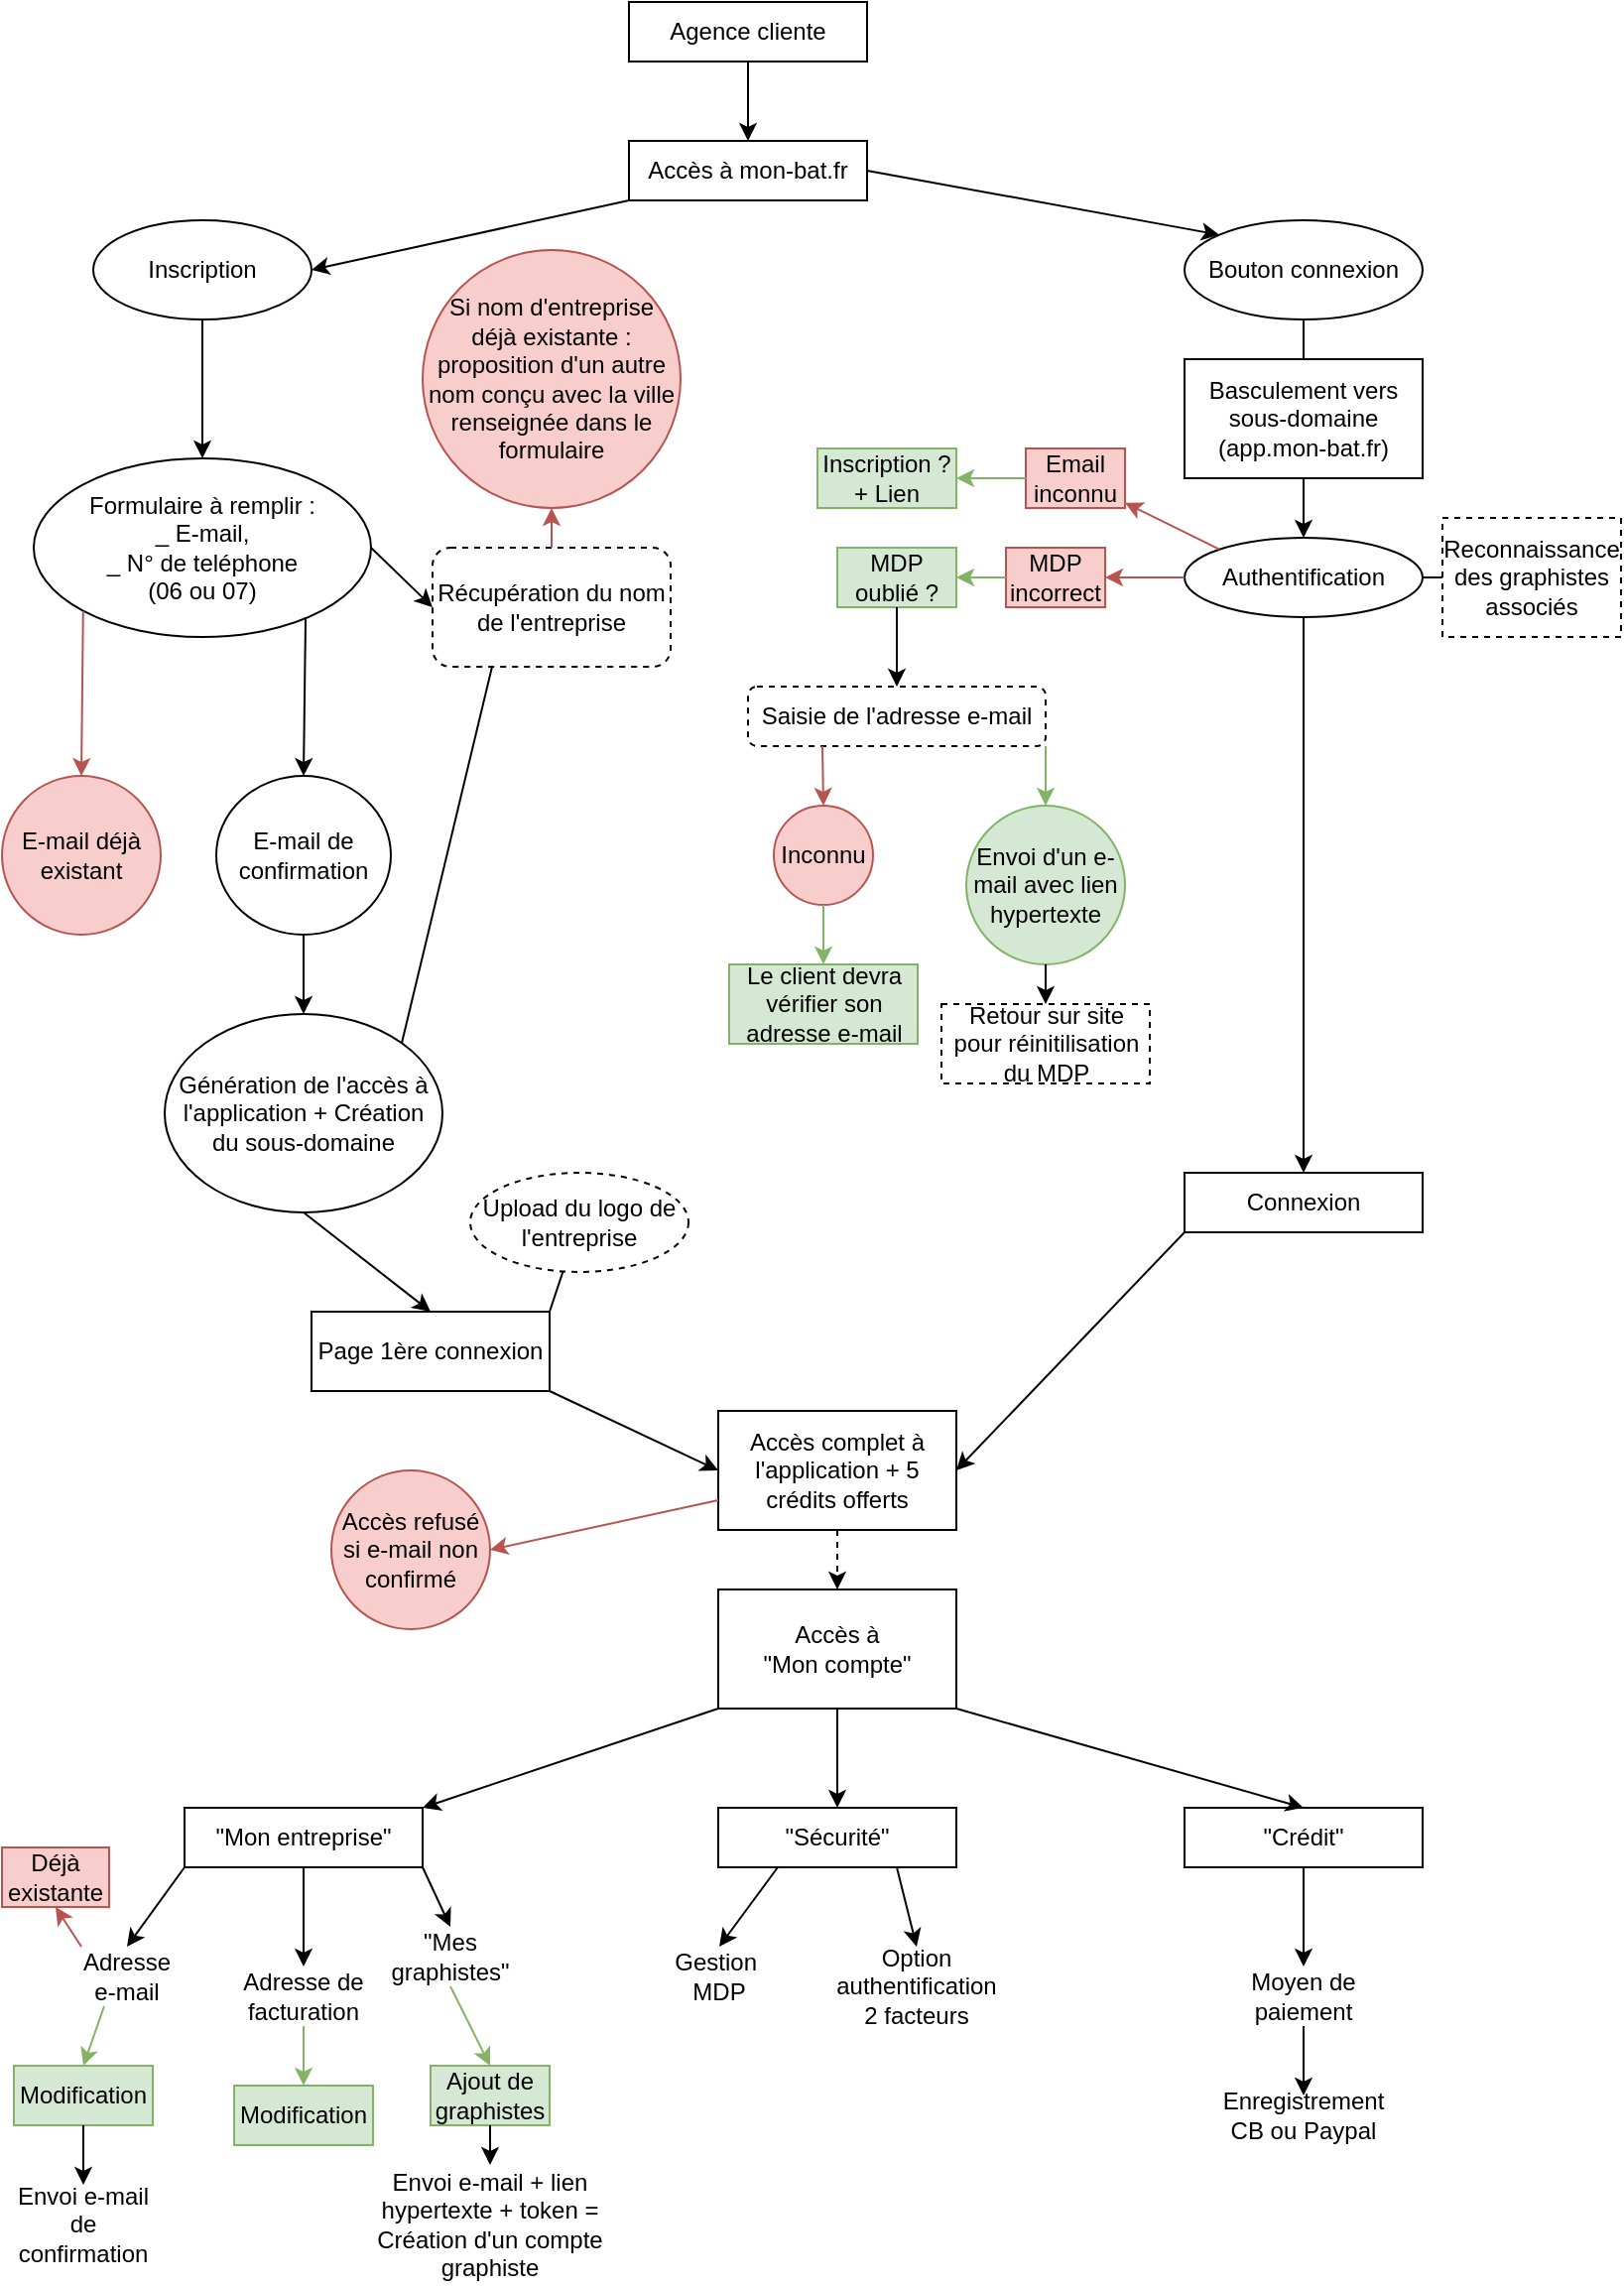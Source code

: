 <mxfile version="14.5.1" type="device"><diagram id="IBd7q9J7oHzaVcvlWHVI" name="Page-1"><mxGraphModel dx="1086" dy="816" grid="1" gridSize="10" guides="1" tooltips="1" connect="1" arrows="1" fold="1" page="1" pageScale="1" pageWidth="827" pageHeight="1169" math="0" shadow="0"><root><mxCell id="0"/><mxCell id="1" parent="0"/><mxCell id="bxAUD9gwFYurx1tcIFEo-2" value="Agence cliente" style="rounded=0;whiteSpace=wrap;html=1;" parent="1" vertex="1"><mxGeometry x="320" y="10" width="120" height="30" as="geometry"/></mxCell><mxCell id="bxAUD9gwFYurx1tcIFEo-3" value="" style="endArrow=classic;html=1;exitX=0.5;exitY=1;exitDx=0;exitDy=0;" parent="1" source="bxAUD9gwFYurx1tcIFEo-2" edge="1"><mxGeometry width="50" height="50" relative="1" as="geometry"><mxPoint x="390" y="380" as="sourcePoint"/><mxPoint x="380" y="80" as="targetPoint"/></mxGeometry></mxCell><mxCell id="bxAUD9gwFYurx1tcIFEo-5" value="Accès à mon-bat.fr" style="rounded=0;whiteSpace=wrap;html=1;" parent="1" vertex="1"><mxGeometry x="320" y="80" width="120" height="30" as="geometry"/></mxCell><mxCell id="bxAUD9gwFYurx1tcIFEo-6" value="" style="endArrow=classic;html=1;exitX=0;exitY=1;exitDx=0;exitDy=0;entryX=1;entryY=0.5;entryDx=0;entryDy=0;" parent="1" source="bxAUD9gwFYurx1tcIFEo-5" target="bxAUD9gwFYurx1tcIFEo-7" edge="1"><mxGeometry width="50" height="50" relative="1" as="geometry"><mxPoint x="390" y="380" as="sourcePoint"/><mxPoint x="110" y="170" as="targetPoint"/></mxGeometry></mxCell><mxCell id="bxAUD9gwFYurx1tcIFEo-7" value="Inscription" style="ellipse;whiteSpace=wrap;html=1;" parent="1" vertex="1"><mxGeometry x="50" y="120" width="110" height="50" as="geometry"/></mxCell><mxCell id="bxAUD9gwFYurx1tcIFEo-8" value="Formulaire à remplir :&lt;br&gt;_ E-mail,&lt;br&gt;_ N° de teléphone &lt;br&gt;(06 ou 07)" style="ellipse;whiteSpace=wrap;html=1;" parent="1" vertex="1"><mxGeometry x="20" y="240" width="170" height="90" as="geometry"/></mxCell><mxCell id="bxAUD9gwFYurx1tcIFEo-9" value="" style="endArrow=classic;html=1;exitX=0.5;exitY=1;exitDx=0;exitDy=0;entryX=0.5;entryY=0;entryDx=0;entryDy=0;" parent="1" source="bxAUD9gwFYurx1tcIFEo-7" target="bxAUD9gwFYurx1tcIFEo-8" edge="1"><mxGeometry width="50" height="50" relative="1" as="geometry"><mxPoint x="390" y="350" as="sourcePoint"/><mxPoint x="440" y="300" as="targetPoint"/></mxGeometry></mxCell><mxCell id="bxAUD9gwFYurx1tcIFEo-10" value="E-mail déjà existant" style="ellipse;whiteSpace=wrap;html=1;aspect=fixed;fillColor=#f8cecc;strokeColor=#b85450;" parent="1" vertex="1"><mxGeometry x="4" y="400" width="80" height="80" as="geometry"/></mxCell><mxCell id="bxAUD9gwFYurx1tcIFEo-12" value="" style="endArrow=classic;html=1;exitX=0;exitY=1;exitDx=0;exitDy=0;entryX=0.5;entryY=0;entryDx=0;entryDy=0;fillColor=#f8cecc;strokeColor=#b85450;" parent="1" source="bxAUD9gwFYurx1tcIFEo-8" target="bxAUD9gwFYurx1tcIFEo-10" edge="1"><mxGeometry width="50" height="50" relative="1" as="geometry"><mxPoint x="390" y="340" as="sourcePoint"/><mxPoint x="440" y="290" as="targetPoint"/></mxGeometry></mxCell><mxCell id="bxAUD9gwFYurx1tcIFEo-13" value="E-mail de confirmation" style="ellipse;whiteSpace=wrap;html=1;" parent="1" vertex="1"><mxGeometry x="112" y="400" width="88" height="80" as="geometry"/></mxCell><mxCell id="bxAUD9gwFYurx1tcIFEo-14" value="" style="endArrow=classic;html=1;exitX=0.806;exitY=0.889;exitDx=0;exitDy=0;entryX=0.5;entryY=0;entryDx=0;entryDy=0;exitPerimeter=0;" parent="1" source="bxAUD9gwFYurx1tcIFEo-8" target="bxAUD9gwFYurx1tcIFEo-13" edge="1"><mxGeometry width="50" height="50" relative="1" as="geometry"><mxPoint x="390" y="340" as="sourcePoint"/><mxPoint x="440" y="290" as="targetPoint"/></mxGeometry></mxCell><mxCell id="bxAUD9gwFYurx1tcIFEo-15" value="Récupération du nom de l'entreprise" style="rounded=1;whiteSpace=wrap;html=1;dashed=1;" parent="1" vertex="1"><mxGeometry x="221" y="285" width="120" height="60" as="geometry"/></mxCell><mxCell id="bxAUD9gwFYurx1tcIFEo-16" value="" style="endArrow=classic;html=1;exitX=1;exitY=0.5;exitDx=0;exitDy=0;entryX=0;entryY=0.5;entryDx=0;entryDy=0;" parent="1" source="bxAUD9gwFYurx1tcIFEo-8" target="bxAUD9gwFYurx1tcIFEo-15" edge="1"><mxGeometry width="50" height="50" relative="1" as="geometry"><mxPoint x="390" y="330" as="sourcePoint"/><mxPoint x="440" y="280" as="targetPoint"/></mxGeometry></mxCell><mxCell id="bxAUD9gwFYurx1tcIFEo-17" value="" style="endArrow=classic;html=1;exitX=0.5;exitY=0;exitDx=0;exitDy=0;entryX=0.5;entryY=1;entryDx=0;entryDy=0;fillColor=#f8cecc;strokeColor=#b85450;" parent="1" source="bxAUD9gwFYurx1tcIFEo-15" target="bxAUD9gwFYurx1tcIFEo-18" edge="1"><mxGeometry width="50" height="50" relative="1" as="geometry"><mxPoint x="390" y="330" as="sourcePoint"/><mxPoint x="300" y="240" as="targetPoint"/></mxGeometry></mxCell><mxCell id="bxAUD9gwFYurx1tcIFEo-18" value="Si nom d'entreprise déjà existante : proposition d'un autre nom conçu avec la ville renseignée dans le formulaire" style="ellipse;whiteSpace=wrap;html=1;aspect=fixed;fillColor=#f8cecc;strokeColor=#b85450;" parent="1" vertex="1"><mxGeometry x="216" y="135" width="130" height="130" as="geometry"/></mxCell><mxCell id="bxAUD9gwFYurx1tcIFEo-20" value="Génération de l'accès à l'application + Création du sous-domaine" style="ellipse;whiteSpace=wrap;html=1;" parent="1" vertex="1"><mxGeometry x="86" y="520" width="140" height="100" as="geometry"/></mxCell><mxCell id="bxAUD9gwFYurx1tcIFEo-21" value="" style="endArrow=classic;html=1;exitX=0.5;exitY=1;exitDx=0;exitDy=0;entryX=0.5;entryY=0;entryDx=0;entryDy=0;" parent="1" source="bxAUD9gwFYurx1tcIFEo-13" target="bxAUD9gwFYurx1tcIFEo-20" edge="1"><mxGeometry width="50" height="50" relative="1" as="geometry"><mxPoint x="390" y="340" as="sourcePoint"/><mxPoint x="440" y="290" as="targetPoint"/></mxGeometry></mxCell><mxCell id="bxAUD9gwFYurx1tcIFEo-23" value="" style="endArrow=none;html=1;exitX=0.25;exitY=1;exitDx=0;exitDy=0;entryX=1;entryY=0;entryDx=0;entryDy=0;" parent="1" source="bxAUD9gwFYurx1tcIFEo-15" target="bxAUD9gwFYurx1tcIFEo-20" edge="1"><mxGeometry width="50" height="50" relative="1" as="geometry"><mxPoint x="390" y="340" as="sourcePoint"/><mxPoint x="440" y="290" as="targetPoint"/></mxGeometry></mxCell><mxCell id="bxAUD9gwFYurx1tcIFEo-24" value="Page 1ère connexion" style="rounded=0;whiteSpace=wrap;html=1;" parent="1" vertex="1"><mxGeometry x="160" y="670" width="120" height="40" as="geometry"/></mxCell><mxCell id="bxAUD9gwFYurx1tcIFEo-25" value="" style="endArrow=classic;html=1;exitX=0.5;exitY=1;exitDx=0;exitDy=0;entryX=0.5;entryY=0;entryDx=0;entryDy=0;" parent="1" source="bxAUD9gwFYurx1tcIFEo-20" target="bxAUD9gwFYurx1tcIFEo-24" edge="1"><mxGeometry width="50" height="50" relative="1" as="geometry"><mxPoint x="390" y="740" as="sourcePoint"/><mxPoint x="440" y="690" as="targetPoint"/></mxGeometry></mxCell><mxCell id="bxAUD9gwFYurx1tcIFEo-27" value="Upload du logo de l'entreprise" style="ellipse;whiteSpace=wrap;html=1;dashed=1;" parent="1" vertex="1"><mxGeometry x="240" y="600" width="110" height="50" as="geometry"/></mxCell><mxCell id="bxAUD9gwFYurx1tcIFEo-28" value="" style="endArrow=none;html=1;exitX=1;exitY=0;exitDx=0;exitDy=0;" parent="1" source="bxAUD9gwFYurx1tcIFEo-24" target="bxAUD9gwFYurx1tcIFEo-27" edge="1"><mxGeometry width="50" height="50" relative="1" as="geometry"><mxPoint x="390" y="540" as="sourcePoint"/><mxPoint x="440" y="490" as="targetPoint"/></mxGeometry></mxCell><mxCell id="bxAUD9gwFYurx1tcIFEo-29" value="Accès complet à l'application + 5 crédits offerts" style="rounded=0;whiteSpace=wrap;html=1;" parent="1" vertex="1"><mxGeometry x="365" y="720" width="120" height="60" as="geometry"/></mxCell><mxCell id="bxAUD9gwFYurx1tcIFEo-30" value="" style="endArrow=classic;html=1;exitX=1;exitY=1;exitDx=0;exitDy=0;entryX=0;entryY=0.5;entryDx=0;entryDy=0;" parent="1" source="bxAUD9gwFYurx1tcIFEo-24" target="bxAUD9gwFYurx1tcIFEo-29" edge="1"><mxGeometry width="50" height="50" relative="1" as="geometry"><mxPoint x="390" y="620" as="sourcePoint"/><mxPoint x="440" y="570" as="targetPoint"/></mxGeometry></mxCell><mxCell id="bxAUD9gwFYurx1tcIFEo-31" value="Bouton connexion" style="ellipse;whiteSpace=wrap;html=1;" parent="1" vertex="1"><mxGeometry x="600" y="120" width="120" height="50" as="geometry"/></mxCell><mxCell id="bxAUD9gwFYurx1tcIFEo-32" value="" style="endArrow=classic;html=1;exitX=1;exitY=0.5;exitDx=0;exitDy=0;entryX=0;entryY=0;entryDx=0;entryDy=0;" parent="1" source="bxAUD9gwFYurx1tcIFEo-5" target="bxAUD9gwFYurx1tcIFEo-31" edge="1"><mxGeometry width="50" height="50" relative="1" as="geometry"><mxPoint x="390" y="420" as="sourcePoint"/><mxPoint x="440" y="370" as="targetPoint"/></mxGeometry></mxCell><mxCell id="bxAUD9gwFYurx1tcIFEo-33" value="Basculement vers sous-domaine (app.mon-bat.fr)" style="rounded=0;whiteSpace=wrap;html=1;" parent="1" vertex="1"><mxGeometry x="600" y="190" width="120" height="60" as="geometry"/></mxCell><mxCell id="bxAUD9gwFYurx1tcIFEo-34" value="" style="endArrow=none;html=1;entryX=0.5;entryY=1;entryDx=0;entryDy=0;exitX=0.5;exitY=0;exitDx=0;exitDy=0;" parent="1" source="bxAUD9gwFYurx1tcIFEo-33" target="bxAUD9gwFYurx1tcIFEo-31" edge="1"><mxGeometry width="50" height="50" relative="1" as="geometry"><mxPoint x="390" y="410" as="sourcePoint"/><mxPoint x="440" y="360" as="targetPoint"/></mxGeometry></mxCell><mxCell id="bxAUD9gwFYurx1tcIFEo-35" value="Authentification" style="ellipse;whiteSpace=wrap;html=1;" parent="1" vertex="1"><mxGeometry x="600" y="280" width="120" height="40" as="geometry"/></mxCell><mxCell id="bxAUD9gwFYurx1tcIFEo-36" value="" style="endArrow=classic;html=1;exitX=0.5;exitY=1;exitDx=0;exitDy=0;entryX=0.5;entryY=0;entryDx=0;entryDy=0;" parent="1" source="bxAUD9gwFYurx1tcIFEo-33" target="bxAUD9gwFYurx1tcIFEo-35" edge="1"><mxGeometry width="50" height="50" relative="1" as="geometry"><mxPoint x="390" y="410" as="sourcePoint"/><mxPoint x="440" y="360" as="targetPoint"/></mxGeometry></mxCell><mxCell id="bxAUD9gwFYurx1tcIFEo-37" value="" style="endArrow=classic;html=1;exitX=0;exitY=0;exitDx=0;exitDy=0;fillColor=#f8cecc;strokeColor=#b85450;" parent="1" source="bxAUD9gwFYurx1tcIFEo-35" target="bxAUD9gwFYurx1tcIFEo-38" edge="1"><mxGeometry width="50" height="50" relative="1" as="geometry"><mxPoint x="390" y="410" as="sourcePoint"/><mxPoint x="490" y="200" as="targetPoint"/></mxGeometry></mxCell><mxCell id="bxAUD9gwFYurx1tcIFEo-38" value="Email inconnu" style="text;html=1;strokeColor=#b85450;fillColor=#f8cecc;align=center;verticalAlign=middle;whiteSpace=wrap;rounded=0;" parent="1" vertex="1"><mxGeometry x="520" y="235" width="50" height="30" as="geometry"/></mxCell><mxCell id="bxAUD9gwFYurx1tcIFEo-39" value="Inscription ? + Lien" style="text;html=1;strokeColor=#82b366;fillColor=#d5e8d4;align=center;verticalAlign=middle;whiteSpace=wrap;rounded=0;" parent="1" vertex="1"><mxGeometry x="415" y="235" width="70" height="30" as="geometry"/></mxCell><mxCell id="bxAUD9gwFYurx1tcIFEo-40" value="" style="endArrow=classic;html=1;exitX=0;exitY=0.5;exitDx=0;exitDy=0;entryX=1;entryY=0.5;entryDx=0;entryDy=0;fillColor=#d5e8d4;strokeColor=#82b366;" parent="1" source="bxAUD9gwFYurx1tcIFEo-38" target="bxAUD9gwFYurx1tcIFEo-39" edge="1"><mxGeometry width="50" height="50" relative="1" as="geometry"><mxPoint x="390" y="445" as="sourcePoint"/><mxPoint x="440" y="395" as="targetPoint"/></mxGeometry></mxCell><mxCell id="bxAUD9gwFYurx1tcIFEo-41" value="MDP incorrect" style="text;html=1;strokeColor=#b85450;fillColor=#f8cecc;align=center;verticalAlign=middle;whiteSpace=wrap;rounded=0;" parent="1" vertex="1"><mxGeometry x="510" y="285" width="50" height="30" as="geometry"/></mxCell><mxCell id="bxAUD9gwFYurx1tcIFEo-42" value="" style="endArrow=classic;html=1;exitX=0;exitY=0.5;exitDx=0;exitDy=0;entryX=1;entryY=0.5;entryDx=0;entryDy=0;fillColor=#f8cecc;strokeColor=#b85450;" parent="1" source="bxAUD9gwFYurx1tcIFEo-35" target="bxAUD9gwFYurx1tcIFEo-41" edge="1"><mxGeometry width="50" height="50" relative="1" as="geometry"><mxPoint x="390" y="380" as="sourcePoint"/><mxPoint x="440" y="330" as="targetPoint"/></mxGeometry></mxCell><mxCell id="bxAUD9gwFYurx1tcIFEo-43" value="MDP oublié ?" style="text;html=1;strokeColor=#82b366;fillColor=#d5e8d4;align=center;verticalAlign=middle;whiteSpace=wrap;rounded=0;" parent="1" vertex="1"><mxGeometry x="425" y="285" width="60" height="30" as="geometry"/></mxCell><mxCell id="bxAUD9gwFYurx1tcIFEo-44" value="" style="endArrow=classic;html=1;exitX=0;exitY=0.5;exitDx=0;exitDy=0;entryX=1;entryY=0.5;entryDx=0;entryDy=0;fillColor=#d5e8d4;strokeColor=#82b366;" parent="1" source="bxAUD9gwFYurx1tcIFEo-41" target="bxAUD9gwFYurx1tcIFEo-43" edge="1"><mxGeometry width="50" height="50" relative="1" as="geometry"><mxPoint x="390" y="425" as="sourcePoint"/><mxPoint x="440" y="375" as="targetPoint"/></mxGeometry></mxCell><mxCell id="bxAUD9gwFYurx1tcIFEo-45" value="Saisie de l'adresse e-mail" style="rounded=1;whiteSpace=wrap;html=1;dashed=1;" parent="1" vertex="1"><mxGeometry x="380" y="355" width="150" height="30" as="geometry"/></mxCell><mxCell id="bxAUD9gwFYurx1tcIFEo-46" value="" style="endArrow=classic;html=1;exitX=0.5;exitY=1;exitDx=0;exitDy=0;entryX=0.5;entryY=0;entryDx=0;entryDy=0;" parent="1" source="bxAUD9gwFYurx1tcIFEo-43" target="bxAUD9gwFYurx1tcIFEo-45" edge="1"><mxGeometry width="50" height="50" relative="1" as="geometry"><mxPoint x="390" y="415" as="sourcePoint"/><mxPoint x="440" y="365" as="targetPoint"/></mxGeometry></mxCell><mxCell id="bxAUD9gwFYurx1tcIFEo-47" value="Inconnu" style="ellipse;whiteSpace=wrap;html=1;aspect=fixed;fillColor=#f8cecc;strokeColor=#b85450;" parent="1" vertex="1"><mxGeometry x="393" y="415" width="50" height="50" as="geometry"/></mxCell><mxCell id="bxAUD9gwFYurx1tcIFEo-48" value="Envoi d'un e-mail avec lien hypertexte" style="ellipse;whiteSpace=wrap;html=1;aspect=fixed;fillColor=#d5e8d4;strokeColor=#82b366;" parent="1" vertex="1"><mxGeometry x="490" y="415" width="80" height="80" as="geometry"/></mxCell><mxCell id="bxAUD9gwFYurx1tcIFEo-49" value="" style="endArrow=classic;html=1;exitX=0.25;exitY=1;exitDx=0;exitDy=0;entryX=0.5;entryY=0;entryDx=0;entryDy=0;fillColor=#f8cecc;strokeColor=#b85450;" parent="1" source="bxAUD9gwFYurx1tcIFEo-45" target="bxAUD9gwFYurx1tcIFEo-47" edge="1"><mxGeometry width="50" height="50" relative="1" as="geometry"><mxPoint x="390" y="415" as="sourcePoint"/><mxPoint x="440" y="365" as="targetPoint"/></mxGeometry></mxCell><mxCell id="bxAUD9gwFYurx1tcIFEo-50" value="" style="endArrow=classic;html=1;exitX=0.5;exitY=1;exitDx=0;exitDy=0;fillColor=#d5e8d4;strokeColor=#82b366;entryX=0.5;entryY=0;entryDx=0;entryDy=0;" parent="1" source="bxAUD9gwFYurx1tcIFEo-47" target="bxAUD9gwFYurx1tcIFEo-51" edge="1"><mxGeometry width="50" height="50" relative="1" as="geometry"><mxPoint x="390" y="415" as="sourcePoint"/><mxPoint x="395" y="495" as="targetPoint"/></mxGeometry></mxCell><mxCell id="bxAUD9gwFYurx1tcIFEo-51" value="Le client devra vérifier son adresse e-mail" style="text;html=1;strokeColor=#82b366;fillColor=#d5e8d4;align=center;verticalAlign=middle;whiteSpace=wrap;rounded=0;" parent="1" vertex="1"><mxGeometry x="370.5" y="495" width="95" height="40" as="geometry"/></mxCell><mxCell id="bxAUD9gwFYurx1tcIFEo-52" value="" style="endArrow=classic;html=1;exitX=1;exitY=1;exitDx=0;exitDy=0;entryX=0.5;entryY=0;entryDx=0;entryDy=0;fillColor=#d5e8d4;strokeColor=#82b366;" parent="1" source="bxAUD9gwFYurx1tcIFEo-45" target="bxAUD9gwFYurx1tcIFEo-48" edge="1"><mxGeometry width="50" height="50" relative="1" as="geometry"><mxPoint x="390" y="355" as="sourcePoint"/><mxPoint x="440" y="305" as="targetPoint"/></mxGeometry></mxCell><mxCell id="bxAUD9gwFYurx1tcIFEo-53" value="Retour sur site pour réinitilisation du MDP" style="rounded=0;whiteSpace=wrap;html=1;dashed=1;" parent="1" vertex="1"><mxGeometry x="477.5" y="515" width="105" height="40" as="geometry"/></mxCell><mxCell id="bxAUD9gwFYurx1tcIFEo-54" value="" style="endArrow=classic;html=1;exitX=0.5;exitY=1;exitDx=0;exitDy=0;entryX=0.5;entryY=0;entryDx=0;entryDy=0;" parent="1" source="bxAUD9gwFYurx1tcIFEo-48" target="bxAUD9gwFYurx1tcIFEo-53" edge="1"><mxGeometry width="50" height="50" relative="1" as="geometry"><mxPoint x="390" y="355" as="sourcePoint"/><mxPoint x="440" y="305" as="targetPoint"/></mxGeometry></mxCell><mxCell id="bxAUD9gwFYurx1tcIFEo-55" value="Reconnaissance des graphistes associés" style="rounded=0;whiteSpace=wrap;html=1;dashed=1;" parent="1" vertex="1"><mxGeometry x="730" y="270" width="90" height="60" as="geometry"/></mxCell><mxCell id="bxAUD9gwFYurx1tcIFEo-56" value="" style="endArrow=none;html=1;exitX=1;exitY=0.5;exitDx=0;exitDy=0;entryX=0;entryY=0.5;entryDx=0;entryDy=0;" parent="1" source="bxAUD9gwFYurx1tcIFEo-35" target="bxAUD9gwFYurx1tcIFEo-55" edge="1"><mxGeometry width="50" height="50" relative="1" as="geometry"><mxPoint x="390" y="390" as="sourcePoint"/><mxPoint x="440" y="340" as="targetPoint"/></mxGeometry></mxCell><mxCell id="bxAUD9gwFYurx1tcIFEo-57" value="" style="endArrow=classic;html=1;exitX=0.5;exitY=1;exitDx=0;exitDy=0;entryX=0.5;entryY=0;entryDx=0;entryDy=0;" parent="1" source="bxAUD9gwFYurx1tcIFEo-35" target="bxAUD9gwFYurx1tcIFEo-58" edge="1"><mxGeometry width="50" height="50" relative="1" as="geometry"><mxPoint x="390" y="390" as="sourcePoint"/><mxPoint x="660" y="600" as="targetPoint"/></mxGeometry></mxCell><mxCell id="bxAUD9gwFYurx1tcIFEo-58" value="Connexion" style="rounded=0;whiteSpace=wrap;html=1;" parent="1" vertex="1"><mxGeometry x="600" y="600" width="120" height="30" as="geometry"/></mxCell><mxCell id="bxAUD9gwFYurx1tcIFEo-59" value="" style="endArrow=classic;html=1;exitX=0;exitY=1;exitDx=0;exitDy=0;entryX=1;entryY=0.5;entryDx=0;entryDy=0;" parent="1" source="bxAUD9gwFYurx1tcIFEo-58" target="bxAUD9gwFYurx1tcIFEo-29" edge="1"><mxGeometry width="50" height="50" relative="1" as="geometry"><mxPoint x="390" y="490" as="sourcePoint"/><mxPoint x="440" y="440" as="targetPoint"/></mxGeometry></mxCell><mxCell id="bxAUD9gwFYurx1tcIFEo-60" value="Accès refusé si e-mail non confirmé" style="ellipse;whiteSpace=wrap;html=1;aspect=fixed;fillColor=#f8cecc;strokeColor=#b85450;" parent="1" vertex="1"><mxGeometry x="170" y="750" width="80" height="80" as="geometry"/></mxCell><mxCell id="bxAUD9gwFYurx1tcIFEo-61" value="" style="endArrow=classic;html=1;exitX=0;exitY=0.75;exitDx=0;exitDy=0;entryX=1;entryY=0.5;entryDx=0;entryDy=0;fillColor=#f8cecc;strokeColor=#b85450;" parent="1" source="bxAUD9gwFYurx1tcIFEo-29" target="bxAUD9gwFYurx1tcIFEo-60" edge="1"><mxGeometry width="50" height="50" relative="1" as="geometry"><mxPoint x="390" y="580" as="sourcePoint"/><mxPoint x="440" y="530" as="targetPoint"/></mxGeometry></mxCell><mxCell id="nyVn09Gw3m0GspKafAw8-1" value="Accès à &lt;br&gt;&quot;Mon compte&quot;" style="rounded=0;whiteSpace=wrap;html=1;" vertex="1" parent="1"><mxGeometry x="365" y="810" width="120" height="60" as="geometry"/></mxCell><mxCell id="nyVn09Gw3m0GspKafAw8-2" value="" style="endArrow=classic;html=1;exitX=0.5;exitY=1;exitDx=0;exitDy=0;entryX=0.5;entryY=0;entryDx=0;entryDy=0;dashed=1;" edge="1" parent="1" source="bxAUD9gwFYurx1tcIFEo-29" target="nyVn09Gw3m0GspKafAw8-1"><mxGeometry width="50" height="50" relative="1" as="geometry"><mxPoint x="390" y="840" as="sourcePoint"/><mxPoint x="440" y="790" as="targetPoint"/></mxGeometry></mxCell><mxCell id="nyVn09Gw3m0GspKafAw8-3" value="&quot;Mon entreprise&quot;" style="rounded=0;whiteSpace=wrap;html=1;" vertex="1" parent="1"><mxGeometry x="96" y="920" width="120" height="30" as="geometry"/></mxCell><mxCell id="nyVn09Gw3m0GspKafAw8-4" value="&quot;Sécurité&quot;" style="rounded=0;whiteSpace=wrap;html=1;" vertex="1" parent="1"><mxGeometry x="365" y="920" width="120" height="30" as="geometry"/></mxCell><mxCell id="nyVn09Gw3m0GspKafAw8-5" value="&quot;Crédit&quot;" style="rounded=0;whiteSpace=wrap;html=1;" vertex="1" parent="1"><mxGeometry x="600" y="920" width="120" height="30" as="geometry"/></mxCell><mxCell id="nyVn09Gw3m0GspKafAw8-6" value="" style="endArrow=classic;html=1;exitX=0;exitY=1;exitDx=0;exitDy=0;entryX=1;entryY=0;entryDx=0;entryDy=0;" edge="1" parent="1" source="nyVn09Gw3m0GspKafAw8-1" target="nyVn09Gw3m0GspKafAw8-3"><mxGeometry width="50" height="50" relative="1" as="geometry"><mxPoint x="390" y="800" as="sourcePoint"/><mxPoint x="440" y="750" as="targetPoint"/></mxGeometry></mxCell><mxCell id="nyVn09Gw3m0GspKafAw8-7" value="" style="endArrow=classic;html=1;exitX=0.5;exitY=1;exitDx=0;exitDy=0;entryX=0.5;entryY=0;entryDx=0;entryDy=0;" edge="1" parent="1" source="nyVn09Gw3m0GspKafAw8-1" target="nyVn09Gw3m0GspKafAw8-4"><mxGeometry width="50" height="50" relative="1" as="geometry"><mxPoint x="390" y="800" as="sourcePoint"/><mxPoint x="440" y="750" as="targetPoint"/></mxGeometry></mxCell><mxCell id="nyVn09Gw3m0GspKafAw8-8" value="" style="endArrow=classic;html=1;exitX=1;exitY=1;exitDx=0;exitDy=0;entryX=0.5;entryY=0;entryDx=0;entryDy=0;" edge="1" parent="1" source="nyVn09Gw3m0GspKafAw8-1" target="nyVn09Gw3m0GspKafAw8-5"><mxGeometry width="50" height="50" relative="1" as="geometry"><mxPoint x="390" y="800" as="sourcePoint"/><mxPoint x="440" y="750" as="targetPoint"/></mxGeometry></mxCell><mxCell id="nyVn09Gw3m0GspKafAw8-9" value="Adresse e-mail" style="text;html=1;strokeColor=none;fillColor=none;align=center;verticalAlign=middle;whiteSpace=wrap;rounded=0;" vertex="1" parent="1"><mxGeometry x="44" y="990" width="46" height="30" as="geometry"/></mxCell><mxCell id="nyVn09Gw3m0GspKafAw8-10" value="" style="endArrow=classic;html=1;exitX=0;exitY=1;exitDx=0;exitDy=0;entryX=0.5;entryY=0;entryDx=0;entryDy=0;" edge="1" parent="1" source="nyVn09Gw3m0GspKafAw8-3" target="nyVn09Gw3m0GspKafAw8-9"><mxGeometry width="50" height="50" relative="1" as="geometry"><mxPoint x="390" y="800" as="sourcePoint"/><mxPoint x="440" y="750" as="targetPoint"/></mxGeometry></mxCell><mxCell id="nyVn09Gw3m0GspKafAw8-11" value="Modification" style="text;html=1;strokeColor=#82b366;fillColor=#d5e8d4;align=center;verticalAlign=middle;whiteSpace=wrap;rounded=0;" vertex="1" parent="1"><mxGeometry x="10" y="1050" width="70" height="30" as="geometry"/></mxCell><mxCell id="nyVn09Gw3m0GspKafAw8-12" value="Déjà existante" style="text;html=1;strokeColor=#b85450;fillColor=#f8cecc;align=center;verticalAlign=middle;whiteSpace=wrap;rounded=0;" vertex="1" parent="1"><mxGeometry x="4" y="940" width="54" height="30" as="geometry"/></mxCell><mxCell id="nyVn09Gw3m0GspKafAw8-13" value="" style="endArrow=classic;html=1;exitX=0.25;exitY=1;exitDx=0;exitDy=0;entryX=0.5;entryY=0;entryDx=0;entryDy=0;fillColor=#d5e8d4;strokeColor=#82b366;" edge="1" parent="1" source="nyVn09Gw3m0GspKafAw8-9" target="nyVn09Gw3m0GspKafAw8-11"><mxGeometry width="50" height="50" relative="1" as="geometry"><mxPoint x="390" y="790" as="sourcePoint"/><mxPoint x="440" y="740" as="targetPoint"/></mxGeometry></mxCell><mxCell id="nyVn09Gw3m0GspKafAw8-14" value="" style="endArrow=classic;html=1;exitX=0.5;exitY=1;exitDx=0;exitDy=0;" edge="1" parent="1" source="nyVn09Gw3m0GspKafAw8-11"><mxGeometry width="50" height="50" relative="1" as="geometry"><mxPoint x="390" y="790" as="sourcePoint"/><mxPoint x="45" y="1110" as="targetPoint"/></mxGeometry></mxCell><mxCell id="nyVn09Gw3m0GspKafAw8-15" value="Envoi e-mail de confirmation" style="text;html=1;strokeColor=none;fillColor=none;align=center;verticalAlign=middle;whiteSpace=wrap;rounded=0;" vertex="1" parent="1"><mxGeometry x="10" y="1120" width="70" height="20" as="geometry"/></mxCell><mxCell id="nyVn09Gw3m0GspKafAw8-16" value="" style="endArrow=classic;html=1;exitX=0;exitY=0;exitDx=0;exitDy=0;entryX=0.5;entryY=1;entryDx=0;entryDy=0;fillColor=#f8cecc;strokeColor=#b85450;" edge="1" parent="1" source="nyVn09Gw3m0GspKafAw8-9" target="nyVn09Gw3m0GspKafAw8-12"><mxGeometry width="50" height="50" relative="1" as="geometry"><mxPoint x="390" y="770" as="sourcePoint"/><mxPoint x="440" y="720" as="targetPoint"/></mxGeometry></mxCell><mxCell id="nyVn09Gw3m0GspKafAw8-17" value="Adresse de facturation" style="text;html=1;strokeColor=none;fillColor=none;align=center;verticalAlign=middle;whiteSpace=wrap;rounded=0;" vertex="1" parent="1"><mxGeometry x="123" y="1000" width="66" height="30" as="geometry"/></mxCell><mxCell id="nyVn09Gw3m0GspKafAw8-18" value="" style="endArrow=classic;html=1;exitX=0.5;exitY=1;exitDx=0;exitDy=0;entryX=0.5;entryY=0;entryDx=0;entryDy=0;" edge="1" parent="1" source="nyVn09Gw3m0GspKafAw8-3" target="nyVn09Gw3m0GspKafAw8-17"><mxGeometry width="50" height="50" relative="1" as="geometry"><mxPoint x="390" y="760" as="sourcePoint"/><mxPoint x="156" y="990" as="targetPoint"/></mxGeometry></mxCell><mxCell id="nyVn09Gw3m0GspKafAw8-19" value="Modification" style="text;html=1;strokeColor=#82b366;fillColor=#d5e8d4;align=center;verticalAlign=middle;whiteSpace=wrap;rounded=0;" vertex="1" parent="1"><mxGeometry x="121" y="1060" width="70" height="30" as="geometry"/></mxCell><mxCell id="nyVn09Gw3m0GspKafAw8-20" value="" style="endArrow=classic;html=1;entryX=0.5;entryY=0;entryDx=0;entryDy=0;fillColor=#d5e8d4;strokeColor=#82b366;exitX=0.5;exitY=1;exitDx=0;exitDy=0;" edge="1" parent="1" target="nyVn09Gw3m0GspKafAw8-19" source="nyVn09Gw3m0GspKafAw8-17"><mxGeometry width="50" height="50" relative="1" as="geometry"><mxPoint x="160" y="1040" as="sourcePoint"/><mxPoint x="526" y="750" as="targetPoint"/></mxGeometry></mxCell><mxCell id="nyVn09Gw3m0GspKafAw8-22" value="&quot;Mes graphistes&quot;" style="text;html=1;strokeColor=none;fillColor=none;align=center;verticalAlign=middle;whiteSpace=wrap;rounded=0;" vertex="1" parent="1"><mxGeometry x="200" y="980" width="60" height="30" as="geometry"/></mxCell><mxCell id="nyVn09Gw3m0GspKafAw8-23" value="" style="endArrow=classic;html=1;exitX=1;exitY=1;exitDx=0;exitDy=0;entryX=0.5;entryY=0;entryDx=0;entryDy=0;" edge="1" parent="1" source="nyVn09Gw3m0GspKafAw8-3" target="nyVn09Gw3m0GspKafAw8-22"><mxGeometry width="50" height="50" relative="1" as="geometry"><mxPoint x="390" y="750" as="sourcePoint"/><mxPoint x="440" y="700" as="targetPoint"/></mxGeometry></mxCell><mxCell id="nyVn09Gw3m0GspKafAw8-24" value="Ajout de graphistes" style="text;html=1;strokeColor=#82b366;fillColor=#d5e8d4;align=center;verticalAlign=middle;whiteSpace=wrap;rounded=0;" vertex="1" parent="1"><mxGeometry x="220" y="1050" width="60" height="30" as="geometry"/></mxCell><mxCell id="nyVn09Gw3m0GspKafAw8-25" value="" style="endArrow=classic;html=1;exitX=0.5;exitY=1;exitDx=0;exitDy=0;entryX=0.5;entryY=0;entryDx=0;entryDy=0;fillColor=#d5e8d4;strokeColor=#82b366;" edge="1" parent="1" source="nyVn09Gw3m0GspKafAw8-22" target="nyVn09Gw3m0GspKafAw8-24"><mxGeometry width="50" height="50" relative="1" as="geometry"><mxPoint x="390" y="730" as="sourcePoint"/><mxPoint x="440" y="680" as="targetPoint"/></mxGeometry></mxCell><mxCell id="nyVn09Gw3m0GspKafAw8-26" value="Envoi e-mail + lien hypertexte + token = Création d'un compte graphiste" style="text;html=1;strokeColor=none;fillColor=none;align=center;verticalAlign=middle;whiteSpace=wrap;rounded=0;" vertex="1" parent="1"><mxGeometry x="185" y="1100" width="130" height="60" as="geometry"/></mxCell><mxCell id="nyVn09Gw3m0GspKafAw8-27" value="" style="endArrow=classic;html=1;exitX=0.5;exitY=1;exitDx=0;exitDy=0;entryX=0.5;entryY=0;entryDx=0;entryDy=0;" edge="1" parent="1" source="nyVn09Gw3m0GspKafAw8-24" target="nyVn09Gw3m0GspKafAw8-26"><mxGeometry width="50" height="50" relative="1" as="geometry"><mxPoint x="390" y="860" as="sourcePoint"/><mxPoint x="440" y="810" as="targetPoint"/></mxGeometry></mxCell><mxCell id="nyVn09Gw3m0GspKafAw8-28" value="Gestion&amp;nbsp; MDP" style="text;html=1;strokeColor=none;fillColor=none;align=center;verticalAlign=middle;whiteSpace=wrap;rounded=0;" vertex="1" parent="1"><mxGeometry x="338" y="990" width="55" height="30" as="geometry"/></mxCell><mxCell id="nyVn09Gw3m0GspKafAw8-29" value="Option authentification 2 facteurs" style="text;html=1;strokeColor=none;fillColor=none;align=center;verticalAlign=middle;whiteSpace=wrap;rounded=0;" vertex="1" parent="1"><mxGeometry x="420" y="990" width="90" height="40" as="geometry"/></mxCell><mxCell id="nyVn09Gw3m0GspKafAw8-30" value="" style="endArrow=classic;html=1;exitX=0.25;exitY=1;exitDx=0;exitDy=0;entryX=0.5;entryY=0;entryDx=0;entryDy=0;" edge="1" parent="1" source="nyVn09Gw3m0GspKafAw8-4" target="nyVn09Gw3m0GspKafAw8-28"><mxGeometry width="50" height="50" relative="1" as="geometry"><mxPoint x="390" y="840" as="sourcePoint"/><mxPoint x="440" y="790" as="targetPoint"/></mxGeometry></mxCell><mxCell id="nyVn09Gw3m0GspKafAw8-31" value="" style="endArrow=classic;html=1;exitX=0.75;exitY=1;exitDx=0;exitDy=0;entryX=0.5;entryY=0;entryDx=0;entryDy=0;" edge="1" parent="1" source="nyVn09Gw3m0GspKafAw8-4" target="nyVn09Gw3m0GspKafAw8-29"><mxGeometry width="50" height="50" relative="1" as="geometry"><mxPoint x="390" y="840" as="sourcePoint"/><mxPoint x="440" y="790" as="targetPoint"/></mxGeometry></mxCell><mxCell id="nyVn09Gw3m0GspKafAw8-32" value="Moyen de paiement" style="text;html=1;strokeColor=none;fillColor=none;align=center;verticalAlign=middle;whiteSpace=wrap;rounded=0;" vertex="1" parent="1"><mxGeometry x="630" y="1000" width="60" height="30" as="geometry"/></mxCell><mxCell id="nyVn09Gw3m0GspKafAw8-33" value="" style="endArrow=classic;html=1;exitX=0.5;exitY=1;exitDx=0;exitDy=0;entryX=0.5;entryY=0;entryDx=0;entryDy=0;" edge="1" parent="1" source="nyVn09Gw3m0GspKafAw8-5" target="nyVn09Gw3m0GspKafAw8-32"><mxGeometry width="50" height="50" relative="1" as="geometry"><mxPoint x="390" y="820" as="sourcePoint"/><mxPoint x="440" y="770" as="targetPoint"/></mxGeometry></mxCell><mxCell id="nyVn09Gw3m0GspKafAw8-34" value="Enregistrement CB ou Paypal" style="text;html=1;strokeColor=none;fillColor=none;align=center;verticalAlign=middle;whiteSpace=wrap;rounded=0;" vertex="1" parent="1"><mxGeometry x="640" y="1065" width="40" height="20" as="geometry"/></mxCell><mxCell id="nyVn09Gw3m0GspKafAw8-35" value="" style="endArrow=classic;html=1;exitX=0.5;exitY=1;exitDx=0;exitDy=0;entryX=0.5;entryY=0;entryDx=0;entryDy=0;" edge="1" parent="1" source="nyVn09Gw3m0GspKafAw8-32" target="nyVn09Gw3m0GspKafAw8-34"><mxGeometry width="50" height="50" relative="1" as="geometry"><mxPoint x="390" y="810" as="sourcePoint"/><mxPoint x="440" y="760" as="targetPoint"/></mxGeometry></mxCell></root></mxGraphModel></diagram></mxfile>